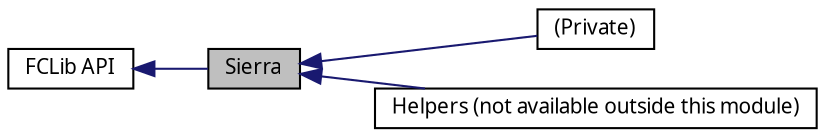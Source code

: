 digraph structs
{
  edge [fontname="FreeSans.ttf",fontsize=8,labelfontname="FreeSans.ttf",labelfontsize=8];
  node [fontname="FreeSans.ttf",fontsize=10,shape=record];
rankdir=LR;
  Node2 [label="(Private)",height=0.2,width=0.4,color="black", fillcolor="white", style="filled",URL="$group__PrivateSierra.html"];
  Node3 [label="Helpers (not available outside this module)",height=0.2,width=0.4,color="black", fillcolor="white", style="filled",URL="$group__PrivateSierraHelpers.html"];
  Node0 [label="Sierra",height=0.2,width=0.4,color="black", fillcolor="grey75", style="filled" fontcolor="black"];
  Node1 [label="FCLib API",height=0.2,width=0.4,color="black", fillcolor="white", style="filled",URL="$group__API.html"];
  Node1->Node0 [shape=plaintext, color="midnightblue", dir="back", style="solid"];
  Node0->Node2 [shape=plaintext, color="midnightblue", dir="back", style="solid"];
  Node0->Node3 [shape=plaintext, color="midnightblue", dir="back", style="solid"];
}
